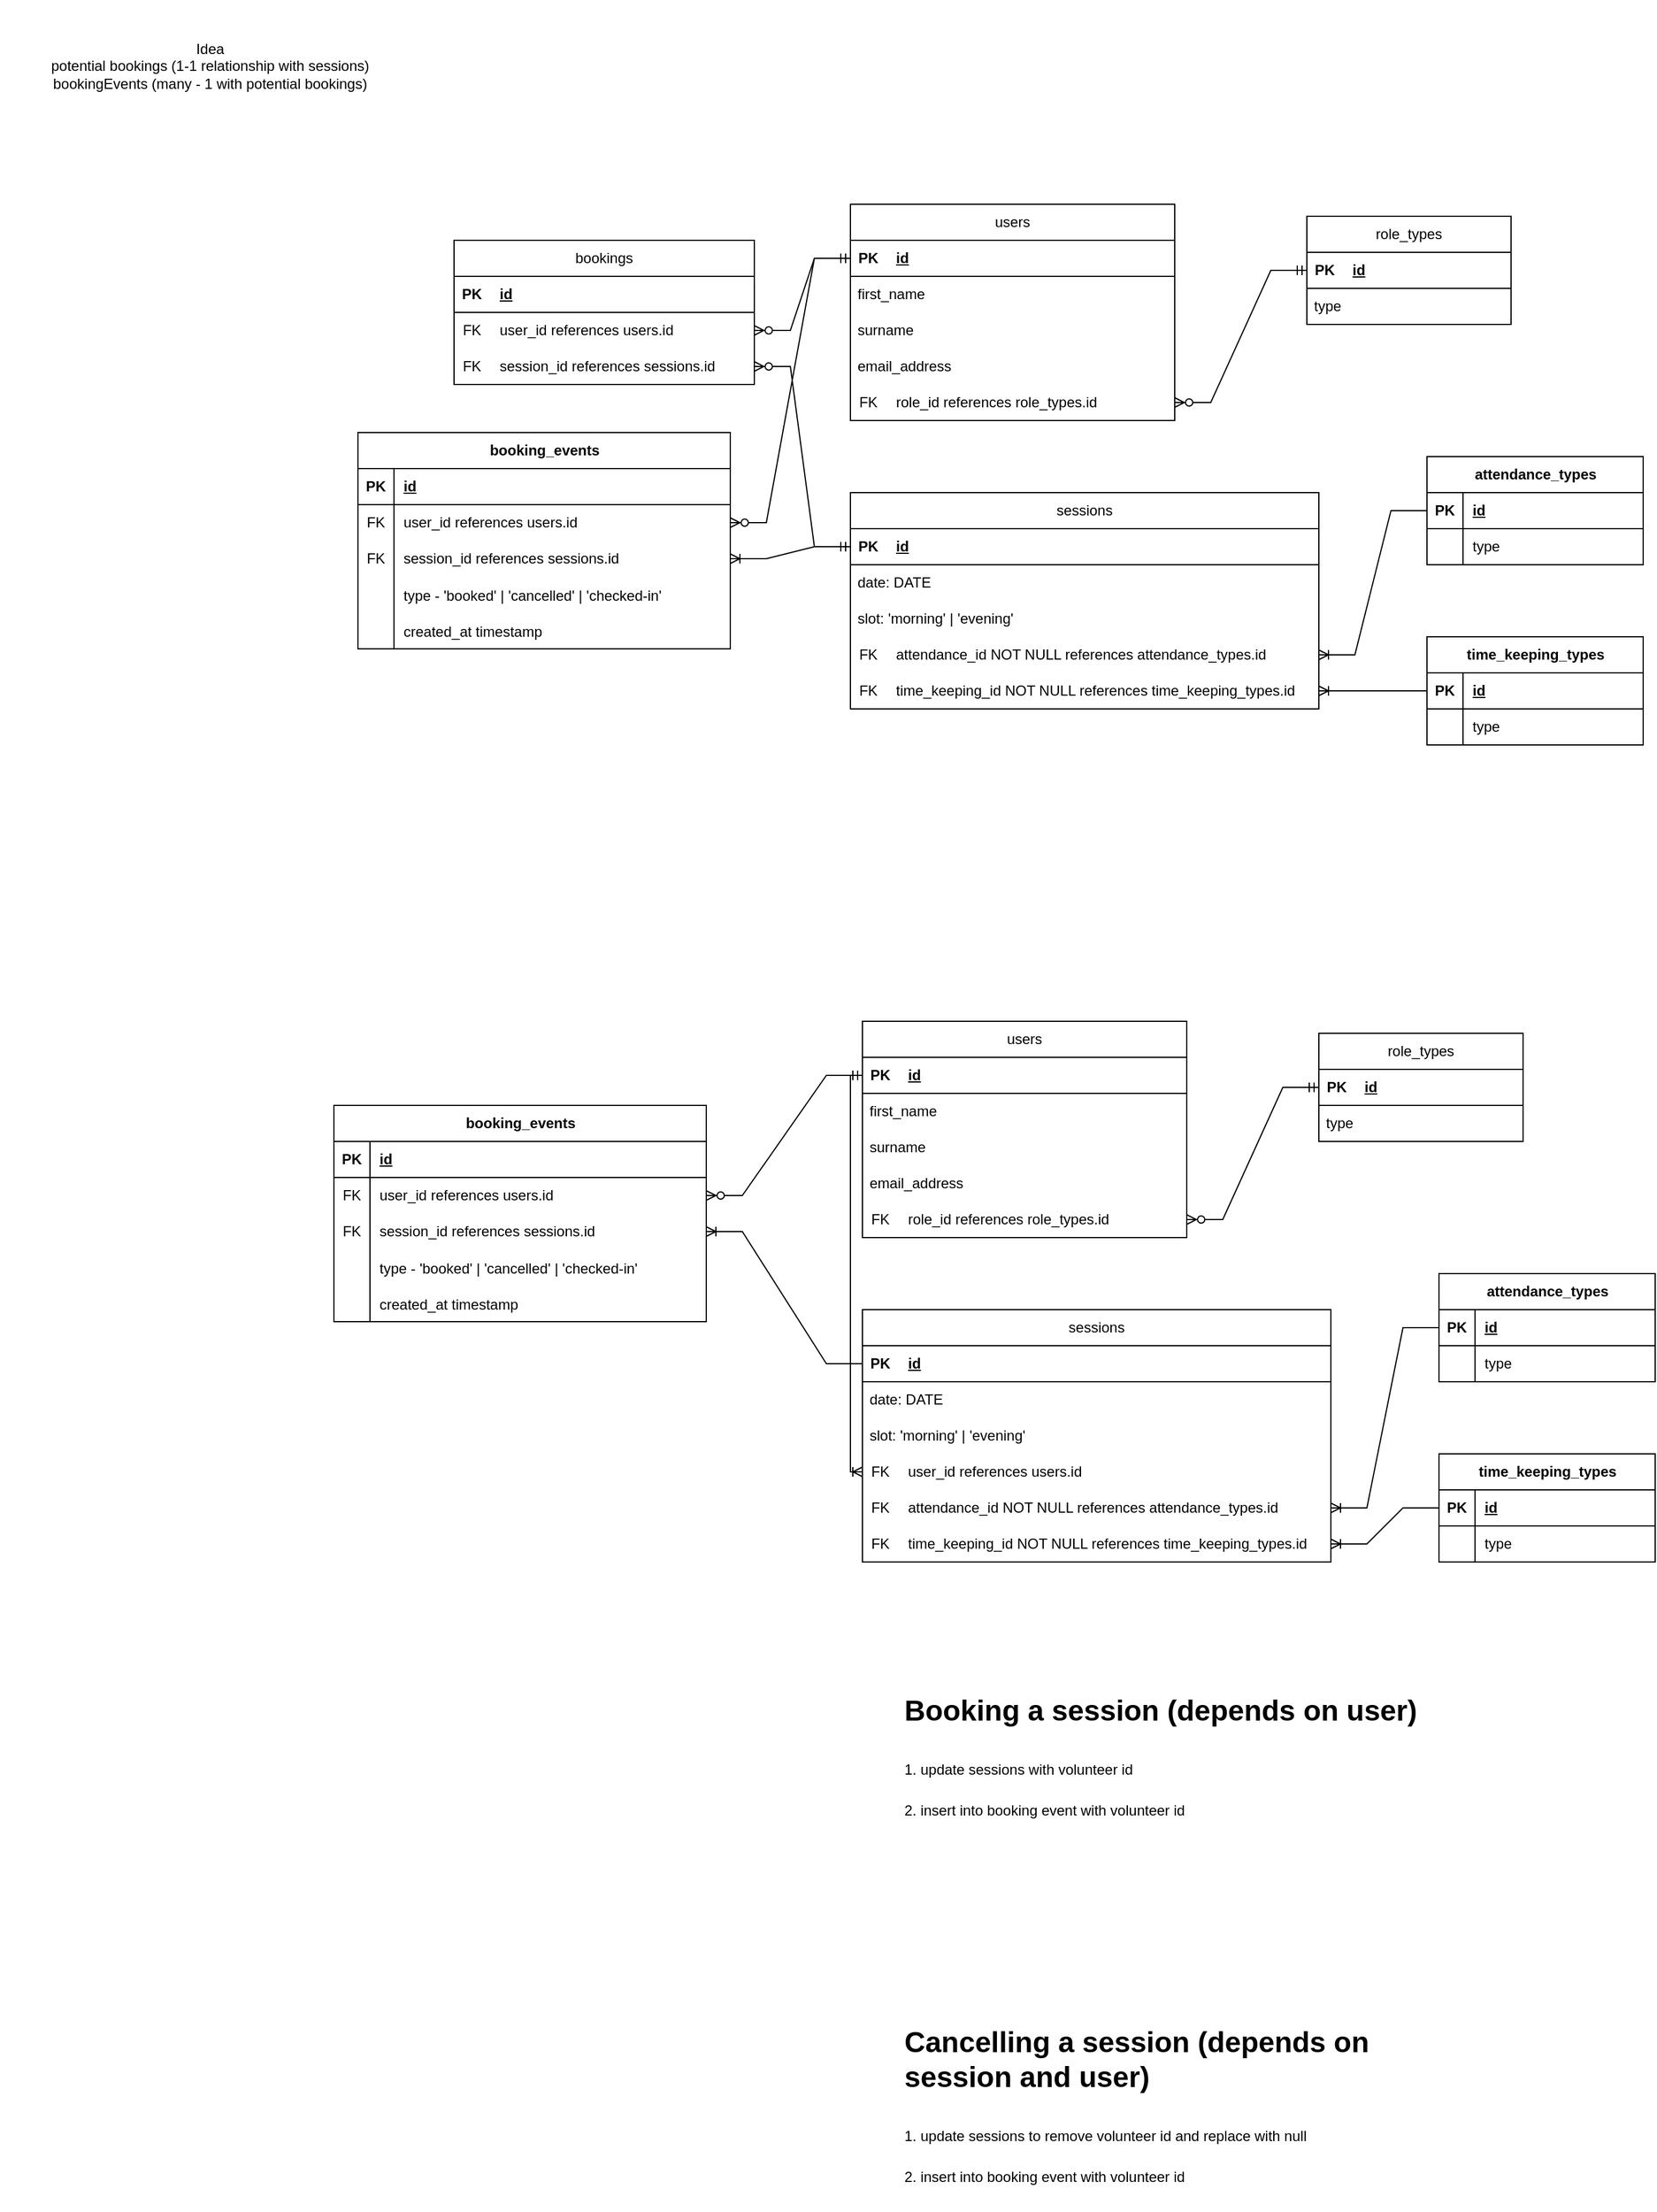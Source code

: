 <mxfile>
    <diagram name="Page-1" id="CHF1tKstNoDbStD2NKaj">
        <mxGraphModel dx="1415" dy="213" grid="1" gridSize="10" guides="1" tooltips="1" connect="1" arrows="1" fold="1" page="1" pageScale="1" pageWidth="827" pageHeight="1169" math="0" shadow="0">
            <root>
                <mxCell id="0"/>
                <mxCell id="1" parent="0"/>
                <mxCell id="4Ot7Ha6UTPOviK996tNb-59" value="users" style="swimlane;fontStyle=0;childLayout=stackLayout;horizontal=1;startSize=30;horizontalStack=0;resizeParent=1;resizeParentMax=0;resizeLast=0;collapsible=1;marginBottom=0;whiteSpace=wrap;html=1;" parent="1" vertex="1">
                    <mxGeometry x="120" y="460" width="270" height="180" as="geometry"/>
                </mxCell>
                <mxCell id="4Ot7Ha6UTPOviK996tNb-60" value="" style="shape=table;startSize=0;container=1;collapsible=1;childLayout=tableLayout;fixedRows=1;rowLines=0;fontStyle=0;align=center;resizeLast=1;strokeColor=none;fillColor=none;collapsible=0;" parent="4Ot7Ha6UTPOviK996tNb-59" vertex="1">
                    <mxGeometry y="30" width="270" height="30" as="geometry"/>
                </mxCell>
                <mxCell id="4Ot7Ha6UTPOviK996tNb-61" value="" style="shape=tableRow;horizontal=0;startSize=0;swimlaneHead=0;swimlaneBody=0;fillColor=none;collapsible=0;dropTarget=0;points=[[0,0.5],[1,0.5]];portConstraint=eastwest;top=0;left=0;right=0;bottom=1;" parent="4Ot7Ha6UTPOviK996tNb-60" vertex="1">
                    <mxGeometry width="270" height="30" as="geometry"/>
                </mxCell>
                <mxCell id="4Ot7Ha6UTPOviK996tNb-62" value="PK" style="shape=partialRectangle;connectable=0;fillColor=none;top=0;left=0;bottom=0;right=0;fontStyle=1;overflow=hidden;whiteSpace=wrap;html=1;" parent="4Ot7Ha6UTPOviK996tNb-61" vertex="1">
                    <mxGeometry width="30" height="30" as="geometry">
                        <mxRectangle width="30" height="30" as="alternateBounds"/>
                    </mxGeometry>
                </mxCell>
                <mxCell id="4Ot7Ha6UTPOviK996tNb-63" value="id" style="shape=partialRectangle;connectable=0;fillColor=none;top=0;left=0;bottom=0;right=0;align=left;spacingLeft=6;fontStyle=5;overflow=hidden;whiteSpace=wrap;html=1;" parent="4Ot7Ha6UTPOviK996tNb-61" vertex="1">
                    <mxGeometry x="30" width="240" height="30" as="geometry">
                        <mxRectangle width="240" height="30" as="alternateBounds"/>
                    </mxGeometry>
                </mxCell>
                <mxCell id="4Ot7Ha6UTPOviK996tNb-64" value="first_name" style="text;strokeColor=none;fillColor=none;align=left;verticalAlign=middle;spacingLeft=4;spacingRight=4;overflow=hidden;points=[[0,0.5],[1,0.5]];portConstraint=eastwest;rotatable=0;whiteSpace=wrap;html=1;" parent="4Ot7Ha6UTPOviK996tNb-59" vertex="1">
                    <mxGeometry y="60" width="270" height="30" as="geometry"/>
                </mxCell>
                <mxCell id="4Ot7Ha6UTPOviK996tNb-65" value="surname" style="text;strokeColor=none;fillColor=none;align=left;verticalAlign=middle;spacingLeft=4;spacingRight=4;overflow=hidden;points=[[0,0.5],[1,0.5]];portConstraint=eastwest;rotatable=0;whiteSpace=wrap;html=1;" parent="4Ot7Ha6UTPOviK996tNb-59" vertex="1">
                    <mxGeometry y="90" width="270" height="30" as="geometry"/>
                </mxCell>
                <mxCell id="4Ot7Ha6UTPOviK996tNb-66" value="email_address" style="text;strokeColor=none;fillColor=none;align=left;verticalAlign=middle;spacingLeft=4;spacingRight=4;overflow=hidden;points=[[0,0.5],[1,0.5]];portConstraint=eastwest;rotatable=0;whiteSpace=wrap;html=1;" parent="4Ot7Ha6UTPOviK996tNb-59" vertex="1">
                    <mxGeometry y="120" width="270" height="30" as="geometry"/>
                </mxCell>
                <mxCell id="4Ot7Ha6UTPOviK996tNb-67" value="" style="shape=table;startSize=0;container=1;collapsible=1;childLayout=tableLayout;fixedRows=1;rowLines=0;fontStyle=0;align=center;resizeLast=1;strokeColor=none;fillColor=none;collapsible=0;" parent="4Ot7Ha6UTPOviK996tNb-59" vertex="1">
                    <mxGeometry y="150" width="270" height="30" as="geometry"/>
                </mxCell>
                <mxCell id="4Ot7Ha6UTPOviK996tNb-68" value="" style="shape=tableRow;horizontal=0;startSize=0;swimlaneHead=0;swimlaneBody=0;fillColor=none;collapsible=0;dropTarget=0;points=[[0,0.5],[1,0.5]];portConstraint=eastwest;top=0;left=0;right=0;bottom=0;" parent="4Ot7Ha6UTPOviK996tNb-67" vertex="1">
                    <mxGeometry width="270" height="30" as="geometry"/>
                </mxCell>
                <mxCell id="4Ot7Ha6UTPOviK996tNb-69" value="FK" style="shape=partialRectangle;connectable=0;fillColor=none;top=0;left=0;bottom=0;right=0;fontStyle=0;overflow=hidden;whiteSpace=wrap;html=1;" parent="4Ot7Ha6UTPOviK996tNb-68" vertex="1">
                    <mxGeometry width="30" height="30" as="geometry">
                        <mxRectangle width="30" height="30" as="alternateBounds"/>
                    </mxGeometry>
                </mxCell>
                <mxCell id="4Ot7Ha6UTPOviK996tNb-70" value="role_id references role_types.id" style="shape=partialRectangle;connectable=0;fillColor=none;top=0;left=0;bottom=0;right=0;align=left;spacingLeft=6;fontStyle=0;overflow=hidden;whiteSpace=wrap;html=1;" parent="4Ot7Ha6UTPOviK996tNb-68" vertex="1">
                    <mxGeometry x="30" width="240" height="30" as="geometry">
                        <mxRectangle width="240" height="30" as="alternateBounds"/>
                    </mxGeometry>
                </mxCell>
                <mxCell id="4Ot7Ha6UTPOviK996tNb-71" value="role_types" style="swimlane;fontStyle=0;childLayout=stackLayout;horizontal=1;startSize=30;horizontalStack=0;resizeParent=1;resizeParentMax=0;resizeLast=0;collapsible=1;marginBottom=0;whiteSpace=wrap;html=1;" parent="1" vertex="1">
                    <mxGeometry x="500" y="470" width="170" height="90" as="geometry"/>
                </mxCell>
                <mxCell id="4Ot7Ha6UTPOviK996tNb-72" value="" style="shape=table;startSize=0;container=1;collapsible=1;childLayout=tableLayout;fixedRows=1;rowLines=0;fontStyle=0;align=center;resizeLast=1;strokeColor=none;fillColor=none;collapsible=0;" parent="4Ot7Ha6UTPOviK996tNb-71" vertex="1">
                    <mxGeometry y="30" width="170" height="30" as="geometry"/>
                </mxCell>
                <mxCell id="4Ot7Ha6UTPOviK996tNb-73" value="" style="shape=tableRow;horizontal=0;startSize=0;swimlaneHead=0;swimlaneBody=0;fillColor=none;collapsible=0;dropTarget=0;points=[[0,0.5],[1,0.5]];portConstraint=eastwest;top=0;left=0;right=0;bottom=1;" parent="4Ot7Ha6UTPOviK996tNb-72" vertex="1">
                    <mxGeometry width="170" height="30" as="geometry"/>
                </mxCell>
                <mxCell id="4Ot7Ha6UTPOviK996tNb-74" value="PK" style="shape=partialRectangle;connectable=0;fillColor=none;top=0;left=0;bottom=0;right=0;fontStyle=1;overflow=hidden;whiteSpace=wrap;html=1;" parent="4Ot7Ha6UTPOviK996tNb-73" vertex="1">
                    <mxGeometry width="30" height="30" as="geometry">
                        <mxRectangle width="30" height="30" as="alternateBounds"/>
                    </mxGeometry>
                </mxCell>
                <mxCell id="4Ot7Ha6UTPOviK996tNb-75" value="id" style="shape=partialRectangle;connectable=0;fillColor=none;top=0;left=0;bottom=0;right=0;align=left;spacingLeft=6;fontStyle=5;overflow=hidden;whiteSpace=wrap;html=1;" parent="4Ot7Ha6UTPOviK996tNb-73" vertex="1">
                    <mxGeometry x="30" width="140" height="30" as="geometry">
                        <mxRectangle width="140" height="30" as="alternateBounds"/>
                    </mxGeometry>
                </mxCell>
                <mxCell id="4Ot7Ha6UTPOviK996tNb-76" value="type" style="text;strokeColor=none;fillColor=none;align=left;verticalAlign=middle;spacingLeft=4;spacingRight=4;overflow=hidden;points=[[0,0.5],[1,0.5]];portConstraint=eastwest;rotatable=0;whiteSpace=wrap;html=1;" parent="4Ot7Ha6UTPOviK996tNb-71" vertex="1">
                    <mxGeometry y="60" width="170" height="30" as="geometry"/>
                </mxCell>
                <mxCell id="4Ot7Ha6UTPOviK996tNb-77" value="sessions" style="swimlane;fontStyle=0;childLayout=stackLayout;horizontal=1;startSize=30;horizontalStack=0;resizeParent=1;resizeParentMax=0;resizeLast=0;collapsible=1;marginBottom=0;whiteSpace=wrap;html=1;" parent="1" vertex="1">
                    <mxGeometry x="120" y="700" width="390" height="180" as="geometry"/>
                </mxCell>
                <mxCell id="4Ot7Ha6UTPOviK996tNb-78" value="" style="shape=table;startSize=0;container=1;collapsible=1;childLayout=tableLayout;fixedRows=1;rowLines=0;fontStyle=0;align=center;resizeLast=1;strokeColor=none;fillColor=none;collapsible=0;" parent="4Ot7Ha6UTPOviK996tNb-77" vertex="1">
                    <mxGeometry y="30" width="390" height="30" as="geometry"/>
                </mxCell>
                <mxCell id="4Ot7Ha6UTPOviK996tNb-79" value="" style="shape=tableRow;horizontal=0;startSize=0;swimlaneHead=0;swimlaneBody=0;fillColor=none;collapsible=0;dropTarget=0;points=[[0,0.5],[1,0.5]];portConstraint=eastwest;top=0;left=0;right=0;bottom=1;" parent="4Ot7Ha6UTPOviK996tNb-78" vertex="1">
                    <mxGeometry width="390" height="30" as="geometry"/>
                </mxCell>
                <mxCell id="4Ot7Ha6UTPOviK996tNb-80" value="PK" style="shape=partialRectangle;connectable=0;fillColor=none;top=0;left=0;bottom=0;right=0;fontStyle=1;overflow=hidden;whiteSpace=wrap;html=1;" parent="4Ot7Ha6UTPOviK996tNb-79" vertex="1">
                    <mxGeometry width="30" height="30" as="geometry">
                        <mxRectangle width="30" height="30" as="alternateBounds"/>
                    </mxGeometry>
                </mxCell>
                <mxCell id="4Ot7Ha6UTPOviK996tNb-81" value="id" style="shape=partialRectangle;connectable=0;fillColor=none;top=0;left=0;bottom=0;right=0;align=left;spacingLeft=6;fontStyle=5;overflow=hidden;whiteSpace=wrap;html=1;" parent="4Ot7Ha6UTPOviK996tNb-79" vertex="1">
                    <mxGeometry x="30" width="360" height="30" as="geometry">
                        <mxRectangle width="360" height="30" as="alternateBounds"/>
                    </mxGeometry>
                </mxCell>
                <mxCell id="4Ot7Ha6UTPOviK996tNb-82" value="date: DATE" style="text;strokeColor=none;fillColor=none;align=left;verticalAlign=middle;spacingLeft=4;spacingRight=4;overflow=hidden;points=[[0,0.5],[1,0.5]];portConstraint=eastwest;rotatable=0;whiteSpace=wrap;html=1;" parent="4Ot7Ha6UTPOviK996tNb-77" vertex="1">
                    <mxGeometry y="60" width="390" height="30" as="geometry"/>
                </mxCell>
                <mxCell id="4Ot7Ha6UTPOviK996tNb-83" value="slot: 'morning' | 'evening'" style="text;strokeColor=none;fillColor=none;align=left;verticalAlign=middle;spacingLeft=4;spacingRight=4;overflow=hidden;points=[[0,0.5],[1,0.5]];portConstraint=eastwest;rotatable=0;whiteSpace=wrap;html=1;" parent="4Ot7Ha6UTPOviK996tNb-77" vertex="1">
                    <mxGeometry y="90" width="390" height="30" as="geometry"/>
                </mxCell>
                <mxCell id="UETHaI2VG2uWTZBdn7Jn-27" value="" style="shape=table;startSize=0;container=1;collapsible=1;childLayout=tableLayout;fixedRows=1;rowLines=0;fontStyle=0;align=center;resizeLast=1;strokeColor=none;fillColor=none;collapsible=0;" parent="4Ot7Ha6UTPOviK996tNb-77" vertex="1">
                    <mxGeometry y="120" width="390" height="30" as="geometry"/>
                </mxCell>
                <mxCell id="UETHaI2VG2uWTZBdn7Jn-28" value="" style="shape=tableRow;horizontal=0;startSize=0;swimlaneHead=0;swimlaneBody=0;fillColor=none;collapsible=0;dropTarget=0;points=[[0,0.5],[1,0.5]];portConstraint=eastwest;top=0;left=0;right=0;bottom=0;" parent="UETHaI2VG2uWTZBdn7Jn-27" vertex="1">
                    <mxGeometry width="390" height="30" as="geometry"/>
                </mxCell>
                <mxCell id="UETHaI2VG2uWTZBdn7Jn-29" value="FK" style="shape=partialRectangle;connectable=0;fillColor=none;top=0;left=0;bottom=0;right=0;fontStyle=0;overflow=hidden;whiteSpace=wrap;html=1;" parent="UETHaI2VG2uWTZBdn7Jn-28" vertex="1">
                    <mxGeometry width="30" height="30" as="geometry">
                        <mxRectangle width="30" height="30" as="alternateBounds"/>
                    </mxGeometry>
                </mxCell>
                <mxCell id="UETHaI2VG2uWTZBdn7Jn-30" value="attendance_id NOT NULL references attendance_types.id" style="shape=partialRectangle;connectable=0;fillColor=none;top=0;left=0;bottom=0;right=0;align=left;spacingLeft=6;fontStyle=0;overflow=hidden;whiteSpace=wrap;html=1;" parent="UETHaI2VG2uWTZBdn7Jn-28" vertex="1">
                    <mxGeometry x="30" width="360" height="30" as="geometry">
                        <mxRectangle width="360" height="30" as="alternateBounds"/>
                    </mxGeometry>
                </mxCell>
                <mxCell id="UETHaI2VG2uWTZBdn7Jn-31" value="" style="shape=table;startSize=0;container=1;collapsible=1;childLayout=tableLayout;fixedRows=1;rowLines=0;fontStyle=0;align=center;resizeLast=1;strokeColor=none;fillColor=none;collapsible=0;" parent="4Ot7Ha6UTPOviK996tNb-77" vertex="1">
                    <mxGeometry y="150" width="390" height="30" as="geometry"/>
                </mxCell>
                <mxCell id="UETHaI2VG2uWTZBdn7Jn-32" value="" style="shape=tableRow;horizontal=0;startSize=0;swimlaneHead=0;swimlaneBody=0;fillColor=none;collapsible=0;dropTarget=0;points=[[0,0.5],[1,0.5]];portConstraint=eastwest;top=0;left=0;right=0;bottom=0;" parent="UETHaI2VG2uWTZBdn7Jn-31" vertex="1">
                    <mxGeometry width="390" height="30" as="geometry"/>
                </mxCell>
                <mxCell id="UETHaI2VG2uWTZBdn7Jn-33" value="FK" style="shape=partialRectangle;connectable=0;fillColor=none;top=0;left=0;bottom=0;right=0;fontStyle=0;overflow=hidden;whiteSpace=wrap;html=1;" parent="UETHaI2VG2uWTZBdn7Jn-32" vertex="1">
                    <mxGeometry width="30" height="30" as="geometry">
                        <mxRectangle width="30" height="30" as="alternateBounds"/>
                    </mxGeometry>
                </mxCell>
                <mxCell id="UETHaI2VG2uWTZBdn7Jn-34" value="time_keeping_id NOT NULL references time_keeping_types.id" style="shape=partialRectangle;connectable=0;fillColor=none;top=0;left=0;bottom=0;right=0;align=left;spacingLeft=6;fontStyle=0;overflow=hidden;whiteSpace=wrap;html=1;" parent="UETHaI2VG2uWTZBdn7Jn-32" vertex="1">
                    <mxGeometry x="30" width="360" height="30" as="geometry">
                        <mxRectangle width="360" height="30" as="alternateBounds"/>
                    </mxGeometry>
                </mxCell>
                <mxCell id="4Ot7Ha6UTPOviK996tNb-88" value="bookings" style="swimlane;fontStyle=0;childLayout=stackLayout;horizontal=1;startSize=30;horizontalStack=0;resizeParent=1;resizeParentMax=0;resizeLast=0;collapsible=1;marginBottom=0;whiteSpace=wrap;html=1;" parent="1" vertex="1">
                    <mxGeometry x="-210" y="490" width="250" height="120" as="geometry"/>
                </mxCell>
                <mxCell id="4Ot7Ha6UTPOviK996tNb-89" value="" style="shape=table;startSize=0;container=1;collapsible=1;childLayout=tableLayout;fixedRows=1;rowLines=0;fontStyle=0;align=center;resizeLast=1;strokeColor=none;fillColor=none;collapsible=0;" parent="4Ot7Ha6UTPOviK996tNb-88" vertex="1">
                    <mxGeometry y="30" width="250" height="30" as="geometry"/>
                </mxCell>
                <mxCell id="4Ot7Ha6UTPOviK996tNb-90" value="" style="shape=tableRow;horizontal=0;startSize=0;swimlaneHead=0;swimlaneBody=0;fillColor=none;collapsible=0;dropTarget=0;points=[[0,0.5],[1,0.5]];portConstraint=eastwest;top=0;left=0;right=0;bottom=1;" parent="4Ot7Ha6UTPOviK996tNb-89" vertex="1">
                    <mxGeometry width="250" height="30" as="geometry"/>
                </mxCell>
                <mxCell id="4Ot7Ha6UTPOviK996tNb-91" value="PK" style="shape=partialRectangle;connectable=0;fillColor=none;top=0;left=0;bottom=0;right=0;fontStyle=1;overflow=hidden;whiteSpace=wrap;html=1;" parent="4Ot7Ha6UTPOviK996tNb-90" vertex="1">
                    <mxGeometry width="30" height="30" as="geometry">
                        <mxRectangle width="30" height="30" as="alternateBounds"/>
                    </mxGeometry>
                </mxCell>
                <mxCell id="4Ot7Ha6UTPOviK996tNb-92" value="id" style="shape=partialRectangle;connectable=0;fillColor=none;top=0;left=0;bottom=0;right=0;align=left;spacingLeft=6;fontStyle=5;overflow=hidden;whiteSpace=wrap;html=1;" parent="4Ot7Ha6UTPOviK996tNb-90" vertex="1">
                    <mxGeometry x="30" width="220" height="30" as="geometry">
                        <mxRectangle width="220" height="30" as="alternateBounds"/>
                    </mxGeometry>
                </mxCell>
                <mxCell id="4Ot7Ha6UTPOviK996tNb-93" value="" style="shape=table;startSize=0;container=1;collapsible=1;childLayout=tableLayout;fixedRows=1;rowLines=0;fontStyle=0;align=center;resizeLast=1;strokeColor=none;fillColor=none;collapsible=0;" parent="4Ot7Ha6UTPOviK996tNb-88" vertex="1">
                    <mxGeometry y="60" width="250" height="30" as="geometry"/>
                </mxCell>
                <mxCell id="4Ot7Ha6UTPOviK996tNb-94" value="" style="shape=tableRow;horizontal=0;startSize=0;swimlaneHead=0;swimlaneBody=0;fillColor=none;collapsible=0;dropTarget=0;points=[[0,0.5],[1,0.5]];portConstraint=eastwest;top=0;left=0;right=0;bottom=0;" parent="4Ot7Ha6UTPOviK996tNb-93" vertex="1">
                    <mxGeometry width="250" height="30" as="geometry"/>
                </mxCell>
                <mxCell id="4Ot7Ha6UTPOviK996tNb-95" value="FK" style="shape=partialRectangle;connectable=0;fillColor=none;top=0;left=0;bottom=0;right=0;fontStyle=0;overflow=hidden;whiteSpace=wrap;html=1;" parent="4Ot7Ha6UTPOviK996tNb-94" vertex="1">
                    <mxGeometry width="30" height="30" as="geometry">
                        <mxRectangle width="30" height="30" as="alternateBounds"/>
                    </mxGeometry>
                </mxCell>
                <mxCell id="4Ot7Ha6UTPOviK996tNb-96" value="user_id references users.id" style="shape=partialRectangle;connectable=0;fillColor=none;top=0;left=0;bottom=0;right=0;align=left;spacingLeft=6;fontStyle=0;overflow=hidden;whiteSpace=wrap;html=1;" parent="4Ot7Ha6UTPOviK996tNb-94" vertex="1">
                    <mxGeometry x="30" width="220" height="30" as="geometry">
                        <mxRectangle width="220" height="30" as="alternateBounds"/>
                    </mxGeometry>
                </mxCell>
                <mxCell id="4Ot7Ha6UTPOviK996tNb-97" value="" style="shape=table;startSize=0;container=1;collapsible=1;childLayout=tableLayout;fixedRows=1;rowLines=0;fontStyle=0;align=center;resizeLast=1;strokeColor=none;fillColor=none;collapsible=0;" parent="4Ot7Ha6UTPOviK996tNb-88" vertex="1">
                    <mxGeometry y="90" width="250" height="30" as="geometry"/>
                </mxCell>
                <mxCell id="4Ot7Ha6UTPOviK996tNb-98" value="" style="shape=tableRow;horizontal=0;startSize=0;swimlaneHead=0;swimlaneBody=0;fillColor=none;collapsible=0;dropTarget=0;points=[[0,0.5],[1,0.5]];portConstraint=eastwest;top=0;left=0;right=0;bottom=0;" parent="4Ot7Ha6UTPOviK996tNb-97" vertex="1">
                    <mxGeometry width="250" height="30" as="geometry"/>
                </mxCell>
                <mxCell id="4Ot7Ha6UTPOviK996tNb-99" value="FK" style="shape=partialRectangle;connectable=0;fillColor=none;top=0;left=0;bottom=0;right=0;fontStyle=0;overflow=hidden;whiteSpace=wrap;html=1;" parent="4Ot7Ha6UTPOviK996tNb-98" vertex="1">
                    <mxGeometry width="30" height="30" as="geometry">
                        <mxRectangle width="30" height="30" as="alternateBounds"/>
                    </mxGeometry>
                </mxCell>
                <mxCell id="4Ot7Ha6UTPOviK996tNb-100" value="session_id references sessions.id" style="shape=partialRectangle;connectable=0;fillColor=none;top=0;left=0;bottom=0;right=0;align=left;spacingLeft=6;fontStyle=0;overflow=hidden;whiteSpace=wrap;html=1;" parent="4Ot7Ha6UTPOviK996tNb-98" vertex="1">
                    <mxGeometry x="30" width="220" height="30" as="geometry">
                        <mxRectangle width="220" height="30" as="alternateBounds"/>
                    </mxGeometry>
                </mxCell>
                <mxCell id="4Ot7Ha6UTPOviK996tNb-102" value="" style="edgeStyle=entityRelationEdgeStyle;fontSize=12;html=1;endArrow=ERzeroToMany;startArrow=ERmandOne;rounded=0;exitX=0;exitY=0.5;exitDx=0;exitDy=0;entryX=1;entryY=0.5;entryDx=0;entryDy=0;" parent="1" source="4Ot7Ha6UTPOviK996tNb-73" target="4Ot7Ha6UTPOviK996tNb-68" edge="1">
                    <mxGeometry width="100" height="100" relative="1" as="geometry">
                        <mxPoint x="350" y="750" as="sourcePoint"/>
                        <mxPoint x="450" y="650" as="targetPoint"/>
                    </mxGeometry>
                </mxCell>
                <mxCell id="4Ot7Ha6UTPOviK996tNb-103" value="" style="edgeStyle=entityRelationEdgeStyle;fontSize=12;html=1;endArrow=ERzeroToMany;startArrow=ERmandOne;rounded=0;exitX=0;exitY=0.5;exitDx=0;exitDy=0;entryX=1;entryY=0.5;entryDx=0;entryDy=0;" parent="1" source="4Ot7Ha6UTPOviK996tNb-79" target="4Ot7Ha6UTPOviK996tNb-98" edge="1">
                    <mxGeometry width="100" height="100" relative="1" as="geometry">
                        <mxPoint x="-100" y="880" as="sourcePoint"/>
                        <mxPoint x="40.0" y="565" as="targetPoint"/>
                    </mxGeometry>
                </mxCell>
                <mxCell id="4Ot7Ha6UTPOviK996tNb-104" value="" style="edgeStyle=entityRelationEdgeStyle;fontSize=12;html=1;endArrow=ERzeroToMany;startArrow=ERmandOne;rounded=0;entryX=1;entryY=0.5;entryDx=0;entryDy=0;exitX=0;exitY=0.5;exitDx=0;exitDy=0;" parent="1" source="4Ot7Ha6UTPOviK996tNb-61" target="4Ot7Ha6UTPOviK996tNb-94" edge="1">
                    <mxGeometry width="100" height="100" relative="1" as="geometry">
                        <mxPoint x="100.0" y="565" as="sourcePoint"/>
                        <mxPoint x="40.0" y="565" as="targetPoint"/>
                    </mxGeometry>
                </mxCell>
                <mxCell id="4Ot7Ha6UTPOviK996tNb-114" value="Idea&lt;br&gt;potential bookings (1-1 relationship with sessions)&lt;br&gt;bookingEvents (many - 1 with potential bookings)" style="text;html=1;strokeColor=none;fillColor=none;align=center;verticalAlign=middle;whiteSpace=wrap;rounded=0;" parent="1" vertex="1">
                    <mxGeometry x="-588" y="290" width="350" height="110" as="geometry"/>
                </mxCell>
                <mxCell id="4Ot7Ha6UTPOviK996tNb-138" value="" style="edgeStyle=entityRelationEdgeStyle;fontSize=12;html=1;endArrow=ERzeroToMany;startArrow=ERmandOne;rounded=0;entryX=1;entryY=0.5;entryDx=0;entryDy=0;exitX=0;exitY=0.5;exitDx=0;exitDy=0;" parent="1" source="4Ot7Ha6UTPOviK996tNb-61" target="nSc65XQk9A7e56OfpjEf-8" edge="1">
                    <mxGeometry width="100" height="100" relative="1" as="geometry">
                        <mxPoint x="-360" y="940" as="sourcePoint"/>
                        <mxPoint x="-270" y="565" as="targetPoint"/>
                    </mxGeometry>
                </mxCell>
                <mxCell id="nSc65XQk9A7e56OfpjEf-4" value="booking_events" style="shape=table;startSize=30;container=1;collapsible=1;childLayout=tableLayout;fixedRows=1;rowLines=0;fontStyle=1;align=center;resizeLast=1;html=1;" parent="1" vertex="1">
                    <mxGeometry x="-290" y="650" width="310" height="180" as="geometry"/>
                </mxCell>
                <mxCell id="nSc65XQk9A7e56OfpjEf-5" value="" style="shape=tableRow;horizontal=0;startSize=0;swimlaneHead=0;swimlaneBody=0;fillColor=none;collapsible=0;dropTarget=0;points=[[0,0.5],[1,0.5]];portConstraint=eastwest;top=0;left=0;right=0;bottom=1;" parent="nSc65XQk9A7e56OfpjEf-4" vertex="1">
                    <mxGeometry y="30" width="310" height="30" as="geometry"/>
                </mxCell>
                <mxCell id="nSc65XQk9A7e56OfpjEf-6" value="PK" style="shape=partialRectangle;connectable=0;fillColor=none;top=0;left=0;bottom=0;right=0;fontStyle=1;overflow=hidden;whiteSpace=wrap;html=1;" parent="nSc65XQk9A7e56OfpjEf-5" vertex="1">
                    <mxGeometry width="30" height="30" as="geometry">
                        <mxRectangle width="30" height="30" as="alternateBounds"/>
                    </mxGeometry>
                </mxCell>
                <mxCell id="nSc65XQk9A7e56OfpjEf-7" value="id" style="shape=partialRectangle;connectable=0;fillColor=none;top=0;left=0;bottom=0;right=0;align=left;spacingLeft=6;fontStyle=5;overflow=hidden;whiteSpace=wrap;html=1;" parent="nSc65XQk9A7e56OfpjEf-5" vertex="1">
                    <mxGeometry x="30" width="280" height="30" as="geometry">
                        <mxRectangle width="280" height="30" as="alternateBounds"/>
                    </mxGeometry>
                </mxCell>
                <mxCell id="nSc65XQk9A7e56OfpjEf-8" value="" style="shape=tableRow;horizontal=0;startSize=0;swimlaneHead=0;swimlaneBody=0;fillColor=none;collapsible=0;dropTarget=0;points=[[0,0.5],[1,0.5]];portConstraint=eastwest;top=0;left=0;right=0;bottom=0;" parent="nSc65XQk9A7e56OfpjEf-4" vertex="1">
                    <mxGeometry y="60" width="310" height="30" as="geometry"/>
                </mxCell>
                <mxCell id="nSc65XQk9A7e56OfpjEf-9" value="FK" style="shape=partialRectangle;connectable=0;fillColor=none;top=0;left=0;bottom=0;right=0;fontStyle=0;overflow=hidden;whiteSpace=wrap;html=1;" parent="nSc65XQk9A7e56OfpjEf-8" vertex="1">
                    <mxGeometry width="30" height="30" as="geometry">
                        <mxRectangle width="30" height="30" as="alternateBounds"/>
                    </mxGeometry>
                </mxCell>
                <mxCell id="nSc65XQk9A7e56OfpjEf-10" value="user_id references users.id" style="shape=partialRectangle;connectable=0;fillColor=none;top=0;left=0;bottom=0;right=0;align=left;spacingLeft=6;fontStyle=0;overflow=hidden;whiteSpace=wrap;html=1;" parent="nSc65XQk9A7e56OfpjEf-8" vertex="1">
                    <mxGeometry x="30" width="280" height="30" as="geometry">
                        <mxRectangle width="280" height="30" as="alternateBounds"/>
                    </mxGeometry>
                </mxCell>
                <mxCell id="UETHaI2VG2uWTZBdn7Jn-38" value="" style="shape=tableRow;horizontal=0;startSize=0;swimlaneHead=0;swimlaneBody=0;fillColor=none;collapsible=0;dropTarget=0;points=[[0,0.5],[1,0.5]];portConstraint=eastwest;top=0;left=0;right=0;bottom=0;" parent="nSc65XQk9A7e56OfpjEf-4" vertex="1">
                    <mxGeometry y="90" width="310" height="30" as="geometry"/>
                </mxCell>
                <mxCell id="UETHaI2VG2uWTZBdn7Jn-39" value="FK" style="shape=partialRectangle;connectable=0;fillColor=none;top=0;left=0;bottom=0;right=0;fontStyle=0;overflow=hidden;whiteSpace=wrap;html=1;" parent="UETHaI2VG2uWTZBdn7Jn-38" vertex="1">
                    <mxGeometry width="30" height="30" as="geometry">
                        <mxRectangle width="30" height="30" as="alternateBounds"/>
                    </mxGeometry>
                </mxCell>
                <mxCell id="UETHaI2VG2uWTZBdn7Jn-40" value="session_id references sessions.id" style="shape=partialRectangle;connectable=0;fillColor=none;top=0;left=0;bottom=0;right=0;align=left;spacingLeft=6;fontStyle=0;overflow=hidden;whiteSpace=wrap;html=1;" parent="UETHaI2VG2uWTZBdn7Jn-38" vertex="1">
                    <mxGeometry x="30" width="280" height="30" as="geometry">
                        <mxRectangle width="280" height="30" as="alternateBounds"/>
                    </mxGeometry>
                </mxCell>
                <mxCell id="nSc65XQk9A7e56OfpjEf-11" value="" style="shape=tableRow;horizontal=0;startSize=0;swimlaneHead=0;swimlaneBody=0;fillColor=none;collapsible=0;dropTarget=0;points=[[0,0.5],[1,0.5]];portConstraint=eastwest;top=0;left=0;right=0;bottom=0;" parent="nSc65XQk9A7e56OfpjEf-4" vertex="1">
                    <mxGeometry y="120" width="310" height="30" as="geometry"/>
                </mxCell>
                <mxCell id="nSc65XQk9A7e56OfpjEf-12" value="" style="shape=partialRectangle;connectable=0;fillColor=none;top=0;left=0;bottom=0;right=0;editable=1;overflow=hidden;" parent="nSc65XQk9A7e56OfpjEf-11" vertex="1">
                    <mxGeometry width="30" height="30" as="geometry">
                        <mxRectangle width="30" height="30" as="alternateBounds"/>
                    </mxGeometry>
                </mxCell>
                <mxCell id="nSc65XQk9A7e56OfpjEf-13" value="type - 'booked' | 'cancelled' | 'checked-in'" style="shape=partialRectangle;connectable=0;fillColor=none;top=0;left=0;bottom=0;right=0;align=left;spacingLeft=6;overflow=hidden;" parent="nSc65XQk9A7e56OfpjEf-11" vertex="1">
                    <mxGeometry x="30" width="280" height="30" as="geometry">
                        <mxRectangle width="280" height="30" as="alternateBounds"/>
                    </mxGeometry>
                </mxCell>
                <mxCell id="nSc65XQk9A7e56OfpjEf-14" value="" style="shape=tableRow;horizontal=0;startSize=0;swimlaneHead=0;swimlaneBody=0;fillColor=none;collapsible=0;dropTarget=0;points=[[0,0.5],[1,0.5]];portConstraint=eastwest;top=0;left=0;right=0;bottom=0;" parent="nSc65XQk9A7e56OfpjEf-4" vertex="1">
                    <mxGeometry y="150" width="310" height="30" as="geometry"/>
                </mxCell>
                <mxCell id="nSc65XQk9A7e56OfpjEf-15" value="" style="shape=partialRectangle;connectable=0;fillColor=none;top=0;left=0;bottom=0;right=0;editable=1;overflow=hidden;" parent="nSc65XQk9A7e56OfpjEf-14" vertex="1">
                    <mxGeometry width="30" height="30" as="geometry">
                        <mxRectangle width="30" height="30" as="alternateBounds"/>
                    </mxGeometry>
                </mxCell>
                <mxCell id="nSc65XQk9A7e56OfpjEf-16" value="created_at timestamp" style="shape=partialRectangle;connectable=0;fillColor=none;top=0;left=0;bottom=0;right=0;align=left;spacingLeft=6;overflow=hidden;" parent="nSc65XQk9A7e56OfpjEf-14" vertex="1">
                    <mxGeometry x="30" width="280" height="30" as="geometry">
                        <mxRectangle width="280" height="30" as="alternateBounds"/>
                    </mxGeometry>
                </mxCell>
                <mxCell id="UETHaI2VG2uWTZBdn7Jn-1" value="attendance_types" style="shape=table;startSize=30;container=1;collapsible=1;childLayout=tableLayout;fixedRows=1;rowLines=0;fontStyle=1;align=center;resizeLast=1;html=1;" parent="1" vertex="1">
                    <mxGeometry x="600" y="670" width="180" height="90" as="geometry"/>
                </mxCell>
                <mxCell id="UETHaI2VG2uWTZBdn7Jn-2" value="" style="shape=tableRow;horizontal=0;startSize=0;swimlaneHead=0;swimlaneBody=0;fillColor=none;collapsible=0;dropTarget=0;points=[[0,0.5],[1,0.5]];portConstraint=eastwest;top=0;left=0;right=0;bottom=1;" parent="UETHaI2VG2uWTZBdn7Jn-1" vertex="1">
                    <mxGeometry y="30" width="180" height="30" as="geometry"/>
                </mxCell>
                <mxCell id="UETHaI2VG2uWTZBdn7Jn-3" value="PK" style="shape=partialRectangle;connectable=0;fillColor=none;top=0;left=0;bottom=0;right=0;fontStyle=1;overflow=hidden;whiteSpace=wrap;html=1;" parent="UETHaI2VG2uWTZBdn7Jn-2" vertex="1">
                    <mxGeometry width="30" height="30" as="geometry">
                        <mxRectangle width="30" height="30" as="alternateBounds"/>
                    </mxGeometry>
                </mxCell>
                <mxCell id="UETHaI2VG2uWTZBdn7Jn-4" value="id" style="shape=partialRectangle;connectable=0;fillColor=none;top=0;left=0;bottom=0;right=0;align=left;spacingLeft=6;fontStyle=5;overflow=hidden;whiteSpace=wrap;html=1;" parent="UETHaI2VG2uWTZBdn7Jn-2" vertex="1">
                    <mxGeometry x="30" width="150" height="30" as="geometry">
                        <mxRectangle width="150" height="30" as="alternateBounds"/>
                    </mxGeometry>
                </mxCell>
                <mxCell id="UETHaI2VG2uWTZBdn7Jn-5" value="" style="shape=tableRow;horizontal=0;startSize=0;swimlaneHead=0;swimlaneBody=0;fillColor=none;collapsible=0;dropTarget=0;points=[[0,0.5],[1,0.5]];portConstraint=eastwest;top=0;left=0;right=0;bottom=0;" parent="UETHaI2VG2uWTZBdn7Jn-1" vertex="1">
                    <mxGeometry y="60" width="180" height="30" as="geometry"/>
                </mxCell>
                <mxCell id="UETHaI2VG2uWTZBdn7Jn-6" value="" style="shape=partialRectangle;connectable=0;fillColor=none;top=0;left=0;bottom=0;right=0;editable=1;overflow=hidden;whiteSpace=wrap;html=1;" parent="UETHaI2VG2uWTZBdn7Jn-5" vertex="1">
                    <mxGeometry width="30" height="30" as="geometry">
                        <mxRectangle width="30" height="30" as="alternateBounds"/>
                    </mxGeometry>
                </mxCell>
                <mxCell id="UETHaI2VG2uWTZBdn7Jn-7" value="type" style="shape=partialRectangle;connectable=0;fillColor=none;top=0;left=0;bottom=0;right=0;align=left;spacingLeft=6;overflow=hidden;whiteSpace=wrap;html=1;" parent="UETHaI2VG2uWTZBdn7Jn-5" vertex="1">
                    <mxGeometry x="30" width="150" height="30" as="geometry">
                        <mxRectangle width="150" height="30" as="alternateBounds"/>
                    </mxGeometry>
                </mxCell>
                <mxCell id="UETHaI2VG2uWTZBdn7Jn-14" value="time_keeping_types" style="shape=table;startSize=30;container=1;collapsible=1;childLayout=tableLayout;fixedRows=1;rowLines=0;fontStyle=1;align=center;resizeLast=1;html=1;" parent="1" vertex="1">
                    <mxGeometry x="600" y="820" width="180" height="90" as="geometry"/>
                </mxCell>
                <mxCell id="UETHaI2VG2uWTZBdn7Jn-15" value="" style="shape=tableRow;horizontal=0;startSize=0;swimlaneHead=0;swimlaneBody=0;fillColor=none;collapsible=0;dropTarget=0;points=[[0,0.5],[1,0.5]];portConstraint=eastwest;top=0;left=0;right=0;bottom=1;" parent="UETHaI2VG2uWTZBdn7Jn-14" vertex="1">
                    <mxGeometry y="30" width="180" height="30" as="geometry"/>
                </mxCell>
                <mxCell id="UETHaI2VG2uWTZBdn7Jn-16" value="PK" style="shape=partialRectangle;connectable=0;fillColor=none;top=0;left=0;bottom=0;right=0;fontStyle=1;overflow=hidden;whiteSpace=wrap;html=1;" parent="UETHaI2VG2uWTZBdn7Jn-15" vertex="1">
                    <mxGeometry width="30" height="30" as="geometry">
                        <mxRectangle width="30" height="30" as="alternateBounds"/>
                    </mxGeometry>
                </mxCell>
                <mxCell id="UETHaI2VG2uWTZBdn7Jn-17" value="id" style="shape=partialRectangle;connectable=0;fillColor=none;top=0;left=0;bottom=0;right=0;align=left;spacingLeft=6;fontStyle=5;overflow=hidden;whiteSpace=wrap;html=1;" parent="UETHaI2VG2uWTZBdn7Jn-15" vertex="1">
                    <mxGeometry x="30" width="150" height="30" as="geometry">
                        <mxRectangle width="150" height="30" as="alternateBounds"/>
                    </mxGeometry>
                </mxCell>
                <mxCell id="UETHaI2VG2uWTZBdn7Jn-18" value="" style="shape=tableRow;horizontal=0;startSize=0;swimlaneHead=0;swimlaneBody=0;fillColor=none;collapsible=0;dropTarget=0;points=[[0,0.5],[1,0.5]];portConstraint=eastwest;top=0;left=0;right=0;bottom=0;" parent="UETHaI2VG2uWTZBdn7Jn-14" vertex="1">
                    <mxGeometry y="60" width="180" height="30" as="geometry"/>
                </mxCell>
                <mxCell id="UETHaI2VG2uWTZBdn7Jn-19" value="" style="shape=partialRectangle;connectable=0;fillColor=none;top=0;left=0;bottom=0;right=0;editable=1;overflow=hidden;whiteSpace=wrap;html=1;" parent="UETHaI2VG2uWTZBdn7Jn-18" vertex="1">
                    <mxGeometry width="30" height="30" as="geometry">
                        <mxRectangle width="30" height="30" as="alternateBounds"/>
                    </mxGeometry>
                </mxCell>
                <mxCell id="UETHaI2VG2uWTZBdn7Jn-20" value="type" style="shape=partialRectangle;connectable=0;fillColor=none;top=0;left=0;bottom=0;right=0;align=left;spacingLeft=6;overflow=hidden;whiteSpace=wrap;html=1;" parent="UETHaI2VG2uWTZBdn7Jn-18" vertex="1">
                    <mxGeometry x="30" width="150" height="30" as="geometry">
                        <mxRectangle width="150" height="30" as="alternateBounds"/>
                    </mxGeometry>
                </mxCell>
                <mxCell id="UETHaI2VG2uWTZBdn7Jn-36" value="" style="edgeStyle=entityRelationEdgeStyle;fontSize=12;html=1;endArrow=ERoneToMany;rounded=0;entryX=1;entryY=0.5;entryDx=0;entryDy=0;exitX=0;exitY=0.5;exitDx=0;exitDy=0;" parent="1" source="UETHaI2VG2uWTZBdn7Jn-2" target="UETHaI2VG2uWTZBdn7Jn-28" edge="1">
                    <mxGeometry width="100" height="100" relative="1" as="geometry">
                        <mxPoint x="490" y="1060" as="sourcePoint"/>
                        <mxPoint x="590" y="960" as="targetPoint"/>
                    </mxGeometry>
                </mxCell>
                <mxCell id="UETHaI2VG2uWTZBdn7Jn-37" value="" style="edgeStyle=entityRelationEdgeStyle;fontSize=12;html=1;endArrow=ERoneToMany;rounded=0;exitX=0;exitY=0.5;exitDx=0;exitDy=0;entryX=1;entryY=0.5;entryDx=0;entryDy=0;" parent="1" source="UETHaI2VG2uWTZBdn7Jn-15" target="UETHaI2VG2uWTZBdn7Jn-32" edge="1">
                    <mxGeometry width="100" height="100" relative="1" as="geometry">
                        <mxPoint x="420" y="1070" as="sourcePoint"/>
                        <mxPoint x="520" y="970" as="targetPoint"/>
                    </mxGeometry>
                </mxCell>
                <mxCell id="UETHaI2VG2uWTZBdn7Jn-41" value="" style="edgeStyle=entityRelationEdgeStyle;fontSize=12;html=1;endArrow=ERoneToMany;rounded=0;entryX=1;entryY=0.5;entryDx=0;entryDy=0;exitX=0;exitY=0.5;exitDx=0;exitDy=0;" parent="1" source="4Ot7Ha6UTPOviK996tNb-79" target="UETHaI2VG2uWTZBdn7Jn-38" edge="1">
                    <mxGeometry width="100" height="100" relative="1" as="geometry">
                        <mxPoint x="-20" y="960" as="sourcePoint"/>
                        <mxPoint x="80" y="860" as="targetPoint"/>
                    </mxGeometry>
                </mxCell>
                <mxCell id="UETHaI2VG2uWTZBdn7Jn-42" value="users" style="swimlane;fontStyle=0;childLayout=stackLayout;horizontal=1;startSize=30;horizontalStack=0;resizeParent=1;resizeParentMax=0;resizeLast=0;collapsible=1;marginBottom=0;whiteSpace=wrap;html=1;" parent="1" vertex="1">
                    <mxGeometry x="130" y="1140" width="270" height="180" as="geometry"/>
                </mxCell>
                <mxCell id="UETHaI2VG2uWTZBdn7Jn-43" value="" style="shape=table;startSize=0;container=1;collapsible=1;childLayout=tableLayout;fixedRows=1;rowLines=0;fontStyle=0;align=center;resizeLast=1;strokeColor=none;fillColor=none;collapsible=0;" parent="UETHaI2VG2uWTZBdn7Jn-42" vertex="1">
                    <mxGeometry y="30" width="270" height="30" as="geometry"/>
                </mxCell>
                <mxCell id="UETHaI2VG2uWTZBdn7Jn-44" value="" style="shape=tableRow;horizontal=0;startSize=0;swimlaneHead=0;swimlaneBody=0;fillColor=none;collapsible=0;dropTarget=0;points=[[0,0.5],[1,0.5]];portConstraint=eastwest;top=0;left=0;right=0;bottom=1;" parent="UETHaI2VG2uWTZBdn7Jn-43" vertex="1">
                    <mxGeometry width="270" height="30" as="geometry"/>
                </mxCell>
                <mxCell id="UETHaI2VG2uWTZBdn7Jn-45" value="PK" style="shape=partialRectangle;connectable=0;fillColor=none;top=0;left=0;bottom=0;right=0;fontStyle=1;overflow=hidden;whiteSpace=wrap;html=1;" parent="UETHaI2VG2uWTZBdn7Jn-44" vertex="1">
                    <mxGeometry width="30" height="30" as="geometry">
                        <mxRectangle width="30" height="30" as="alternateBounds"/>
                    </mxGeometry>
                </mxCell>
                <mxCell id="UETHaI2VG2uWTZBdn7Jn-46" value="id" style="shape=partialRectangle;connectable=0;fillColor=none;top=0;left=0;bottom=0;right=0;align=left;spacingLeft=6;fontStyle=5;overflow=hidden;whiteSpace=wrap;html=1;" parent="UETHaI2VG2uWTZBdn7Jn-44" vertex="1">
                    <mxGeometry x="30" width="240" height="30" as="geometry">
                        <mxRectangle width="240" height="30" as="alternateBounds"/>
                    </mxGeometry>
                </mxCell>
                <mxCell id="UETHaI2VG2uWTZBdn7Jn-47" value="first_name" style="text;strokeColor=none;fillColor=none;align=left;verticalAlign=middle;spacingLeft=4;spacingRight=4;overflow=hidden;points=[[0,0.5],[1,0.5]];portConstraint=eastwest;rotatable=0;whiteSpace=wrap;html=1;" parent="UETHaI2VG2uWTZBdn7Jn-42" vertex="1">
                    <mxGeometry y="60" width="270" height="30" as="geometry"/>
                </mxCell>
                <mxCell id="UETHaI2VG2uWTZBdn7Jn-48" value="surname" style="text;strokeColor=none;fillColor=none;align=left;verticalAlign=middle;spacingLeft=4;spacingRight=4;overflow=hidden;points=[[0,0.5],[1,0.5]];portConstraint=eastwest;rotatable=0;whiteSpace=wrap;html=1;" parent="UETHaI2VG2uWTZBdn7Jn-42" vertex="1">
                    <mxGeometry y="90" width="270" height="30" as="geometry"/>
                </mxCell>
                <mxCell id="UETHaI2VG2uWTZBdn7Jn-49" value="email_address" style="text;strokeColor=none;fillColor=none;align=left;verticalAlign=middle;spacingLeft=4;spacingRight=4;overflow=hidden;points=[[0,0.5],[1,0.5]];portConstraint=eastwest;rotatable=0;whiteSpace=wrap;html=1;" parent="UETHaI2VG2uWTZBdn7Jn-42" vertex="1">
                    <mxGeometry y="120" width="270" height="30" as="geometry"/>
                </mxCell>
                <mxCell id="UETHaI2VG2uWTZBdn7Jn-50" value="" style="shape=table;startSize=0;container=1;collapsible=1;childLayout=tableLayout;fixedRows=1;rowLines=0;fontStyle=0;align=center;resizeLast=1;strokeColor=none;fillColor=none;collapsible=0;" parent="UETHaI2VG2uWTZBdn7Jn-42" vertex="1">
                    <mxGeometry y="150" width="270" height="30" as="geometry"/>
                </mxCell>
                <mxCell id="UETHaI2VG2uWTZBdn7Jn-51" value="" style="shape=tableRow;horizontal=0;startSize=0;swimlaneHead=0;swimlaneBody=0;fillColor=none;collapsible=0;dropTarget=0;points=[[0,0.5],[1,0.5]];portConstraint=eastwest;top=0;left=0;right=0;bottom=0;" parent="UETHaI2VG2uWTZBdn7Jn-50" vertex="1">
                    <mxGeometry width="270" height="30" as="geometry"/>
                </mxCell>
                <mxCell id="UETHaI2VG2uWTZBdn7Jn-52" value="FK" style="shape=partialRectangle;connectable=0;fillColor=none;top=0;left=0;bottom=0;right=0;fontStyle=0;overflow=hidden;whiteSpace=wrap;html=1;" parent="UETHaI2VG2uWTZBdn7Jn-51" vertex="1">
                    <mxGeometry width="30" height="30" as="geometry">
                        <mxRectangle width="30" height="30" as="alternateBounds"/>
                    </mxGeometry>
                </mxCell>
                <mxCell id="UETHaI2VG2uWTZBdn7Jn-53" value="role_id references role_types.id" style="shape=partialRectangle;connectable=0;fillColor=none;top=0;left=0;bottom=0;right=0;align=left;spacingLeft=6;fontStyle=0;overflow=hidden;whiteSpace=wrap;html=1;" parent="UETHaI2VG2uWTZBdn7Jn-51" vertex="1">
                    <mxGeometry x="30" width="240" height="30" as="geometry">
                        <mxRectangle width="240" height="30" as="alternateBounds"/>
                    </mxGeometry>
                </mxCell>
                <mxCell id="UETHaI2VG2uWTZBdn7Jn-54" value="role_types" style="swimlane;fontStyle=0;childLayout=stackLayout;horizontal=1;startSize=30;horizontalStack=0;resizeParent=1;resizeParentMax=0;resizeLast=0;collapsible=1;marginBottom=0;whiteSpace=wrap;html=1;" parent="1" vertex="1">
                    <mxGeometry x="510" y="1150" width="170" height="90" as="geometry"/>
                </mxCell>
                <mxCell id="UETHaI2VG2uWTZBdn7Jn-55" value="" style="shape=table;startSize=0;container=1;collapsible=1;childLayout=tableLayout;fixedRows=1;rowLines=0;fontStyle=0;align=center;resizeLast=1;strokeColor=none;fillColor=none;collapsible=0;" parent="UETHaI2VG2uWTZBdn7Jn-54" vertex="1">
                    <mxGeometry y="30" width="170" height="30" as="geometry"/>
                </mxCell>
                <mxCell id="UETHaI2VG2uWTZBdn7Jn-56" value="" style="shape=tableRow;horizontal=0;startSize=0;swimlaneHead=0;swimlaneBody=0;fillColor=none;collapsible=0;dropTarget=0;points=[[0,0.5],[1,0.5]];portConstraint=eastwest;top=0;left=0;right=0;bottom=1;" parent="UETHaI2VG2uWTZBdn7Jn-55" vertex="1">
                    <mxGeometry width="170" height="30" as="geometry"/>
                </mxCell>
                <mxCell id="UETHaI2VG2uWTZBdn7Jn-57" value="PK" style="shape=partialRectangle;connectable=0;fillColor=none;top=0;left=0;bottom=0;right=0;fontStyle=1;overflow=hidden;whiteSpace=wrap;html=1;" parent="UETHaI2VG2uWTZBdn7Jn-56" vertex="1">
                    <mxGeometry width="30" height="30" as="geometry">
                        <mxRectangle width="30" height="30" as="alternateBounds"/>
                    </mxGeometry>
                </mxCell>
                <mxCell id="UETHaI2VG2uWTZBdn7Jn-58" value="id" style="shape=partialRectangle;connectable=0;fillColor=none;top=0;left=0;bottom=0;right=0;align=left;spacingLeft=6;fontStyle=5;overflow=hidden;whiteSpace=wrap;html=1;" parent="UETHaI2VG2uWTZBdn7Jn-56" vertex="1">
                    <mxGeometry x="30" width="140" height="30" as="geometry">
                        <mxRectangle width="140" height="30" as="alternateBounds"/>
                    </mxGeometry>
                </mxCell>
                <mxCell id="UETHaI2VG2uWTZBdn7Jn-59" value="type" style="text;strokeColor=none;fillColor=none;align=left;verticalAlign=middle;spacingLeft=4;spacingRight=4;overflow=hidden;points=[[0,0.5],[1,0.5]];portConstraint=eastwest;rotatable=0;whiteSpace=wrap;html=1;" parent="UETHaI2VG2uWTZBdn7Jn-54" vertex="1">
                    <mxGeometry y="60" width="170" height="30" as="geometry"/>
                </mxCell>
                <mxCell id="UETHaI2VG2uWTZBdn7Jn-60" value="sessions" style="swimlane;fontStyle=0;childLayout=stackLayout;horizontal=1;startSize=30;horizontalStack=0;resizeParent=1;resizeParentMax=0;resizeLast=0;collapsible=1;marginBottom=0;whiteSpace=wrap;html=1;" parent="1" vertex="1">
                    <mxGeometry x="130" y="1380" width="390" height="210" as="geometry"/>
                </mxCell>
                <mxCell id="UETHaI2VG2uWTZBdn7Jn-61" value="" style="shape=table;startSize=0;container=1;collapsible=1;childLayout=tableLayout;fixedRows=1;rowLines=0;fontStyle=0;align=center;resizeLast=1;strokeColor=none;fillColor=none;collapsible=0;" parent="UETHaI2VG2uWTZBdn7Jn-60" vertex="1">
                    <mxGeometry y="30" width="390" height="30" as="geometry"/>
                </mxCell>
                <mxCell id="UETHaI2VG2uWTZBdn7Jn-62" value="" style="shape=tableRow;horizontal=0;startSize=0;swimlaneHead=0;swimlaneBody=0;fillColor=none;collapsible=0;dropTarget=0;points=[[0,0.5],[1,0.5]];portConstraint=eastwest;top=0;left=0;right=0;bottom=1;" parent="UETHaI2VG2uWTZBdn7Jn-61" vertex="1">
                    <mxGeometry width="390" height="30" as="geometry"/>
                </mxCell>
                <mxCell id="UETHaI2VG2uWTZBdn7Jn-63" value="PK" style="shape=partialRectangle;connectable=0;fillColor=none;top=0;left=0;bottom=0;right=0;fontStyle=1;overflow=hidden;whiteSpace=wrap;html=1;" parent="UETHaI2VG2uWTZBdn7Jn-62" vertex="1">
                    <mxGeometry width="30" height="30" as="geometry">
                        <mxRectangle width="30" height="30" as="alternateBounds"/>
                    </mxGeometry>
                </mxCell>
                <mxCell id="UETHaI2VG2uWTZBdn7Jn-64" value="id" style="shape=partialRectangle;connectable=0;fillColor=none;top=0;left=0;bottom=0;right=0;align=left;spacingLeft=6;fontStyle=5;overflow=hidden;whiteSpace=wrap;html=1;" parent="UETHaI2VG2uWTZBdn7Jn-62" vertex="1">
                    <mxGeometry x="30" width="360" height="30" as="geometry">
                        <mxRectangle width="360" height="30" as="alternateBounds"/>
                    </mxGeometry>
                </mxCell>
                <mxCell id="UETHaI2VG2uWTZBdn7Jn-65" value="date: DATE" style="text;strokeColor=none;fillColor=none;align=left;verticalAlign=middle;spacingLeft=4;spacingRight=4;overflow=hidden;points=[[0,0.5],[1,0.5]];portConstraint=eastwest;rotatable=0;whiteSpace=wrap;html=1;" parent="UETHaI2VG2uWTZBdn7Jn-60" vertex="1">
                    <mxGeometry y="60" width="390" height="30" as="geometry"/>
                </mxCell>
                <mxCell id="UETHaI2VG2uWTZBdn7Jn-66" value="slot: 'morning' | 'evening'" style="text;strokeColor=none;fillColor=none;align=left;verticalAlign=middle;spacingLeft=4;spacingRight=4;overflow=hidden;points=[[0,0.5],[1,0.5]];portConstraint=eastwest;rotatable=0;whiteSpace=wrap;html=1;" parent="UETHaI2VG2uWTZBdn7Jn-60" vertex="1">
                    <mxGeometry y="90" width="390" height="30" as="geometry"/>
                </mxCell>
                <mxCell id="UETHaI2VG2uWTZBdn7Jn-125" value="" style="shape=table;startSize=0;container=1;collapsible=1;childLayout=tableLayout;fixedRows=1;rowLines=0;fontStyle=0;align=center;resizeLast=1;strokeColor=none;fillColor=none;collapsible=0;" parent="UETHaI2VG2uWTZBdn7Jn-60" vertex="1">
                    <mxGeometry y="120" width="390" height="30" as="geometry"/>
                </mxCell>
                <mxCell id="UETHaI2VG2uWTZBdn7Jn-126" value="" style="shape=tableRow;horizontal=0;startSize=0;swimlaneHead=0;swimlaneBody=0;fillColor=none;collapsible=0;dropTarget=0;points=[[0,0.5],[1,0.5]];portConstraint=eastwest;top=0;left=0;right=0;bottom=0;" parent="UETHaI2VG2uWTZBdn7Jn-125" vertex="1">
                    <mxGeometry width="390" height="30" as="geometry"/>
                </mxCell>
                <mxCell id="UETHaI2VG2uWTZBdn7Jn-127" value="FK" style="shape=partialRectangle;connectable=0;fillColor=none;top=0;left=0;bottom=0;right=0;fontStyle=0;overflow=hidden;whiteSpace=wrap;html=1;" parent="UETHaI2VG2uWTZBdn7Jn-126" vertex="1">
                    <mxGeometry width="30" height="30" as="geometry">
                        <mxRectangle width="30" height="30" as="alternateBounds"/>
                    </mxGeometry>
                </mxCell>
                <mxCell id="UETHaI2VG2uWTZBdn7Jn-128" value="user_id references users.id" style="shape=partialRectangle;connectable=0;fillColor=none;top=0;left=0;bottom=0;right=0;align=left;spacingLeft=6;fontStyle=0;overflow=hidden;whiteSpace=wrap;html=1;" parent="UETHaI2VG2uWTZBdn7Jn-126" vertex="1">
                    <mxGeometry x="30" width="360" height="30" as="geometry">
                        <mxRectangle width="360" height="30" as="alternateBounds"/>
                    </mxGeometry>
                </mxCell>
                <mxCell id="UETHaI2VG2uWTZBdn7Jn-67" value="" style="shape=table;startSize=0;container=1;collapsible=1;childLayout=tableLayout;fixedRows=1;rowLines=0;fontStyle=0;align=center;resizeLast=1;strokeColor=none;fillColor=none;collapsible=0;" parent="UETHaI2VG2uWTZBdn7Jn-60" vertex="1">
                    <mxGeometry y="150" width="390" height="30" as="geometry"/>
                </mxCell>
                <mxCell id="UETHaI2VG2uWTZBdn7Jn-68" value="" style="shape=tableRow;horizontal=0;startSize=0;swimlaneHead=0;swimlaneBody=0;fillColor=none;collapsible=0;dropTarget=0;points=[[0,0.5],[1,0.5]];portConstraint=eastwest;top=0;left=0;right=0;bottom=0;" parent="UETHaI2VG2uWTZBdn7Jn-67" vertex="1">
                    <mxGeometry width="390" height="30" as="geometry"/>
                </mxCell>
                <mxCell id="UETHaI2VG2uWTZBdn7Jn-69" value="FK" style="shape=partialRectangle;connectable=0;fillColor=none;top=0;left=0;bottom=0;right=0;fontStyle=0;overflow=hidden;whiteSpace=wrap;html=1;" parent="UETHaI2VG2uWTZBdn7Jn-68" vertex="1">
                    <mxGeometry width="30" height="30" as="geometry">
                        <mxRectangle width="30" height="30" as="alternateBounds"/>
                    </mxGeometry>
                </mxCell>
                <mxCell id="UETHaI2VG2uWTZBdn7Jn-70" value="attendance_id NOT NULL references attendance_types.id" style="shape=partialRectangle;connectable=0;fillColor=none;top=0;left=0;bottom=0;right=0;align=left;spacingLeft=6;fontStyle=0;overflow=hidden;whiteSpace=wrap;html=1;" parent="UETHaI2VG2uWTZBdn7Jn-68" vertex="1">
                    <mxGeometry x="30" width="360" height="30" as="geometry">
                        <mxRectangle width="360" height="30" as="alternateBounds"/>
                    </mxGeometry>
                </mxCell>
                <mxCell id="UETHaI2VG2uWTZBdn7Jn-71" value="" style="shape=table;startSize=0;container=1;collapsible=1;childLayout=tableLayout;fixedRows=1;rowLines=0;fontStyle=0;align=center;resizeLast=1;strokeColor=none;fillColor=none;collapsible=0;" parent="UETHaI2VG2uWTZBdn7Jn-60" vertex="1">
                    <mxGeometry y="180" width="390" height="30" as="geometry"/>
                </mxCell>
                <mxCell id="UETHaI2VG2uWTZBdn7Jn-72" value="" style="shape=tableRow;horizontal=0;startSize=0;swimlaneHead=0;swimlaneBody=0;fillColor=none;collapsible=0;dropTarget=0;points=[[0,0.5],[1,0.5]];portConstraint=eastwest;top=0;left=0;right=0;bottom=0;" parent="UETHaI2VG2uWTZBdn7Jn-71" vertex="1">
                    <mxGeometry width="390" height="30" as="geometry"/>
                </mxCell>
                <mxCell id="UETHaI2VG2uWTZBdn7Jn-73" value="FK" style="shape=partialRectangle;connectable=0;fillColor=none;top=0;left=0;bottom=0;right=0;fontStyle=0;overflow=hidden;whiteSpace=wrap;html=1;" parent="UETHaI2VG2uWTZBdn7Jn-72" vertex="1">
                    <mxGeometry width="30" height="30" as="geometry">
                        <mxRectangle width="30" height="30" as="alternateBounds"/>
                    </mxGeometry>
                </mxCell>
                <mxCell id="UETHaI2VG2uWTZBdn7Jn-74" value="time_keeping_id NOT NULL references time_keeping_types.id" style="shape=partialRectangle;connectable=0;fillColor=none;top=0;left=0;bottom=0;right=0;align=left;spacingLeft=6;fontStyle=0;overflow=hidden;whiteSpace=wrap;html=1;" parent="UETHaI2VG2uWTZBdn7Jn-72" vertex="1">
                    <mxGeometry x="30" width="360" height="30" as="geometry">
                        <mxRectangle width="360" height="30" as="alternateBounds"/>
                    </mxGeometry>
                </mxCell>
                <mxCell id="UETHaI2VG2uWTZBdn7Jn-88" value="" style="edgeStyle=entityRelationEdgeStyle;fontSize=12;html=1;endArrow=ERzeroToMany;startArrow=ERmandOne;rounded=0;exitX=0;exitY=0.5;exitDx=0;exitDy=0;entryX=1;entryY=0.5;entryDx=0;entryDy=0;" parent="1" source="UETHaI2VG2uWTZBdn7Jn-56" target="UETHaI2VG2uWTZBdn7Jn-51" edge="1">
                    <mxGeometry width="100" height="100" relative="1" as="geometry">
                        <mxPoint x="360" y="1430" as="sourcePoint"/>
                        <mxPoint x="460" y="1330" as="targetPoint"/>
                    </mxGeometry>
                </mxCell>
                <mxCell id="UETHaI2VG2uWTZBdn7Jn-91" value="" style="edgeStyle=entityRelationEdgeStyle;fontSize=12;html=1;endArrow=ERzeroToMany;startArrow=ERmandOne;rounded=0;entryX=1;entryY=0.5;entryDx=0;entryDy=0;exitX=0;exitY=0.5;exitDx=0;exitDy=0;" parent="1" source="UETHaI2VG2uWTZBdn7Jn-44" target="UETHaI2VG2uWTZBdn7Jn-96" edge="1">
                    <mxGeometry width="100" height="100" relative="1" as="geometry">
                        <mxPoint x="-350" y="1620" as="sourcePoint"/>
                        <mxPoint x="-260" y="1245" as="targetPoint"/>
                    </mxGeometry>
                </mxCell>
                <mxCell id="UETHaI2VG2uWTZBdn7Jn-92" value="booking_events" style="shape=table;startSize=30;container=1;collapsible=1;childLayout=tableLayout;fixedRows=1;rowLines=0;fontStyle=1;align=center;resizeLast=1;html=1;" parent="1" vertex="1">
                    <mxGeometry x="-310" y="1210" width="310" height="180" as="geometry"/>
                </mxCell>
                <mxCell id="UETHaI2VG2uWTZBdn7Jn-93" value="" style="shape=tableRow;horizontal=0;startSize=0;swimlaneHead=0;swimlaneBody=0;fillColor=none;collapsible=0;dropTarget=0;points=[[0,0.5],[1,0.5]];portConstraint=eastwest;top=0;left=0;right=0;bottom=1;" parent="UETHaI2VG2uWTZBdn7Jn-92" vertex="1">
                    <mxGeometry y="30" width="310" height="30" as="geometry"/>
                </mxCell>
                <mxCell id="UETHaI2VG2uWTZBdn7Jn-94" value="PK" style="shape=partialRectangle;connectable=0;fillColor=none;top=0;left=0;bottom=0;right=0;fontStyle=1;overflow=hidden;whiteSpace=wrap;html=1;" parent="UETHaI2VG2uWTZBdn7Jn-93" vertex="1">
                    <mxGeometry width="30" height="30" as="geometry">
                        <mxRectangle width="30" height="30" as="alternateBounds"/>
                    </mxGeometry>
                </mxCell>
                <mxCell id="UETHaI2VG2uWTZBdn7Jn-95" value="id" style="shape=partialRectangle;connectable=0;fillColor=none;top=0;left=0;bottom=0;right=0;align=left;spacingLeft=6;fontStyle=5;overflow=hidden;whiteSpace=wrap;html=1;" parent="UETHaI2VG2uWTZBdn7Jn-93" vertex="1">
                    <mxGeometry x="30" width="280" height="30" as="geometry">
                        <mxRectangle width="280" height="30" as="alternateBounds"/>
                    </mxGeometry>
                </mxCell>
                <mxCell id="UETHaI2VG2uWTZBdn7Jn-96" value="" style="shape=tableRow;horizontal=0;startSize=0;swimlaneHead=0;swimlaneBody=0;fillColor=none;collapsible=0;dropTarget=0;points=[[0,0.5],[1,0.5]];portConstraint=eastwest;top=0;left=0;right=0;bottom=0;" parent="UETHaI2VG2uWTZBdn7Jn-92" vertex="1">
                    <mxGeometry y="60" width="310" height="30" as="geometry"/>
                </mxCell>
                <mxCell id="UETHaI2VG2uWTZBdn7Jn-97" value="FK" style="shape=partialRectangle;connectable=0;fillColor=none;top=0;left=0;bottom=0;right=0;fontStyle=0;overflow=hidden;whiteSpace=wrap;html=1;" parent="UETHaI2VG2uWTZBdn7Jn-96" vertex="1">
                    <mxGeometry width="30" height="30" as="geometry">
                        <mxRectangle width="30" height="30" as="alternateBounds"/>
                    </mxGeometry>
                </mxCell>
                <mxCell id="UETHaI2VG2uWTZBdn7Jn-98" value="user_id references users.id" style="shape=partialRectangle;connectable=0;fillColor=none;top=0;left=0;bottom=0;right=0;align=left;spacingLeft=6;fontStyle=0;overflow=hidden;whiteSpace=wrap;html=1;" parent="UETHaI2VG2uWTZBdn7Jn-96" vertex="1">
                    <mxGeometry x="30" width="280" height="30" as="geometry">
                        <mxRectangle width="280" height="30" as="alternateBounds"/>
                    </mxGeometry>
                </mxCell>
                <mxCell id="UETHaI2VG2uWTZBdn7Jn-99" value="" style="shape=tableRow;horizontal=0;startSize=0;swimlaneHead=0;swimlaneBody=0;fillColor=none;collapsible=0;dropTarget=0;points=[[0,0.5],[1,0.5]];portConstraint=eastwest;top=0;left=0;right=0;bottom=0;" parent="UETHaI2VG2uWTZBdn7Jn-92" vertex="1">
                    <mxGeometry y="90" width="310" height="30" as="geometry"/>
                </mxCell>
                <mxCell id="UETHaI2VG2uWTZBdn7Jn-100" value="FK" style="shape=partialRectangle;connectable=0;fillColor=none;top=0;left=0;bottom=0;right=0;fontStyle=0;overflow=hidden;whiteSpace=wrap;html=1;" parent="UETHaI2VG2uWTZBdn7Jn-99" vertex="1">
                    <mxGeometry width="30" height="30" as="geometry">
                        <mxRectangle width="30" height="30" as="alternateBounds"/>
                    </mxGeometry>
                </mxCell>
                <mxCell id="UETHaI2VG2uWTZBdn7Jn-101" value="session_id references sessions.id" style="shape=partialRectangle;connectable=0;fillColor=none;top=0;left=0;bottom=0;right=0;align=left;spacingLeft=6;fontStyle=0;overflow=hidden;whiteSpace=wrap;html=1;" parent="UETHaI2VG2uWTZBdn7Jn-99" vertex="1">
                    <mxGeometry x="30" width="280" height="30" as="geometry">
                        <mxRectangle width="280" height="30" as="alternateBounds"/>
                    </mxGeometry>
                </mxCell>
                <mxCell id="UETHaI2VG2uWTZBdn7Jn-102" value="" style="shape=tableRow;horizontal=0;startSize=0;swimlaneHead=0;swimlaneBody=0;fillColor=none;collapsible=0;dropTarget=0;points=[[0,0.5],[1,0.5]];portConstraint=eastwest;top=0;left=0;right=0;bottom=0;" parent="UETHaI2VG2uWTZBdn7Jn-92" vertex="1">
                    <mxGeometry y="120" width="310" height="30" as="geometry"/>
                </mxCell>
                <mxCell id="UETHaI2VG2uWTZBdn7Jn-103" value="" style="shape=partialRectangle;connectable=0;fillColor=none;top=0;left=0;bottom=0;right=0;editable=1;overflow=hidden;" parent="UETHaI2VG2uWTZBdn7Jn-102" vertex="1">
                    <mxGeometry width="30" height="30" as="geometry">
                        <mxRectangle width="30" height="30" as="alternateBounds"/>
                    </mxGeometry>
                </mxCell>
                <mxCell id="UETHaI2VG2uWTZBdn7Jn-104" value="type - 'booked' | 'cancelled' | 'checked-in'" style="shape=partialRectangle;connectable=0;fillColor=none;top=0;left=0;bottom=0;right=0;align=left;spacingLeft=6;overflow=hidden;" parent="UETHaI2VG2uWTZBdn7Jn-102" vertex="1">
                    <mxGeometry x="30" width="280" height="30" as="geometry">
                        <mxRectangle width="280" height="30" as="alternateBounds"/>
                    </mxGeometry>
                </mxCell>
                <mxCell id="UETHaI2VG2uWTZBdn7Jn-105" value="" style="shape=tableRow;horizontal=0;startSize=0;swimlaneHead=0;swimlaneBody=0;fillColor=none;collapsible=0;dropTarget=0;points=[[0,0.5],[1,0.5]];portConstraint=eastwest;top=0;left=0;right=0;bottom=0;" parent="UETHaI2VG2uWTZBdn7Jn-92" vertex="1">
                    <mxGeometry y="150" width="310" height="30" as="geometry"/>
                </mxCell>
                <mxCell id="UETHaI2VG2uWTZBdn7Jn-106" value="" style="shape=partialRectangle;connectable=0;fillColor=none;top=0;left=0;bottom=0;right=0;editable=1;overflow=hidden;" parent="UETHaI2VG2uWTZBdn7Jn-105" vertex="1">
                    <mxGeometry width="30" height="30" as="geometry">
                        <mxRectangle width="30" height="30" as="alternateBounds"/>
                    </mxGeometry>
                </mxCell>
                <mxCell id="UETHaI2VG2uWTZBdn7Jn-107" value="created_at timestamp" style="shape=partialRectangle;connectable=0;fillColor=none;top=0;left=0;bottom=0;right=0;align=left;spacingLeft=6;overflow=hidden;" parent="UETHaI2VG2uWTZBdn7Jn-105" vertex="1">
                    <mxGeometry x="30" width="280" height="30" as="geometry">
                        <mxRectangle width="280" height="30" as="alternateBounds"/>
                    </mxGeometry>
                </mxCell>
                <mxCell id="UETHaI2VG2uWTZBdn7Jn-108" value="attendance_types" style="shape=table;startSize=30;container=1;collapsible=1;childLayout=tableLayout;fixedRows=1;rowLines=0;fontStyle=1;align=center;resizeLast=1;html=1;" parent="1" vertex="1">
                    <mxGeometry x="610" y="1350" width="180" height="90" as="geometry"/>
                </mxCell>
                <mxCell id="UETHaI2VG2uWTZBdn7Jn-109" value="" style="shape=tableRow;horizontal=0;startSize=0;swimlaneHead=0;swimlaneBody=0;fillColor=none;collapsible=0;dropTarget=0;points=[[0,0.5],[1,0.5]];portConstraint=eastwest;top=0;left=0;right=0;bottom=1;" parent="UETHaI2VG2uWTZBdn7Jn-108" vertex="1">
                    <mxGeometry y="30" width="180" height="30" as="geometry"/>
                </mxCell>
                <mxCell id="UETHaI2VG2uWTZBdn7Jn-110" value="PK" style="shape=partialRectangle;connectable=0;fillColor=none;top=0;left=0;bottom=0;right=0;fontStyle=1;overflow=hidden;whiteSpace=wrap;html=1;" parent="UETHaI2VG2uWTZBdn7Jn-109" vertex="1">
                    <mxGeometry width="30" height="30" as="geometry">
                        <mxRectangle width="30" height="30" as="alternateBounds"/>
                    </mxGeometry>
                </mxCell>
                <mxCell id="UETHaI2VG2uWTZBdn7Jn-111" value="id" style="shape=partialRectangle;connectable=0;fillColor=none;top=0;left=0;bottom=0;right=0;align=left;spacingLeft=6;fontStyle=5;overflow=hidden;whiteSpace=wrap;html=1;" parent="UETHaI2VG2uWTZBdn7Jn-109" vertex="1">
                    <mxGeometry x="30" width="150" height="30" as="geometry">
                        <mxRectangle width="150" height="30" as="alternateBounds"/>
                    </mxGeometry>
                </mxCell>
                <mxCell id="UETHaI2VG2uWTZBdn7Jn-112" value="" style="shape=tableRow;horizontal=0;startSize=0;swimlaneHead=0;swimlaneBody=0;fillColor=none;collapsible=0;dropTarget=0;points=[[0,0.5],[1,0.5]];portConstraint=eastwest;top=0;left=0;right=0;bottom=0;" parent="UETHaI2VG2uWTZBdn7Jn-108" vertex="1">
                    <mxGeometry y="60" width="180" height="30" as="geometry"/>
                </mxCell>
                <mxCell id="UETHaI2VG2uWTZBdn7Jn-113" value="" style="shape=partialRectangle;connectable=0;fillColor=none;top=0;left=0;bottom=0;right=0;editable=1;overflow=hidden;whiteSpace=wrap;html=1;" parent="UETHaI2VG2uWTZBdn7Jn-112" vertex="1">
                    <mxGeometry width="30" height="30" as="geometry">
                        <mxRectangle width="30" height="30" as="alternateBounds"/>
                    </mxGeometry>
                </mxCell>
                <mxCell id="UETHaI2VG2uWTZBdn7Jn-114" value="type" style="shape=partialRectangle;connectable=0;fillColor=none;top=0;left=0;bottom=0;right=0;align=left;spacingLeft=6;overflow=hidden;whiteSpace=wrap;html=1;" parent="UETHaI2VG2uWTZBdn7Jn-112" vertex="1">
                    <mxGeometry x="30" width="150" height="30" as="geometry">
                        <mxRectangle width="150" height="30" as="alternateBounds"/>
                    </mxGeometry>
                </mxCell>
                <mxCell id="UETHaI2VG2uWTZBdn7Jn-115" value="time_keeping_types" style="shape=table;startSize=30;container=1;collapsible=1;childLayout=tableLayout;fixedRows=1;rowLines=0;fontStyle=1;align=center;resizeLast=1;html=1;" parent="1" vertex="1">
                    <mxGeometry x="610" y="1500" width="180" height="90" as="geometry"/>
                </mxCell>
                <mxCell id="UETHaI2VG2uWTZBdn7Jn-116" value="" style="shape=tableRow;horizontal=0;startSize=0;swimlaneHead=0;swimlaneBody=0;fillColor=none;collapsible=0;dropTarget=0;points=[[0,0.5],[1,0.5]];portConstraint=eastwest;top=0;left=0;right=0;bottom=1;" parent="UETHaI2VG2uWTZBdn7Jn-115" vertex="1">
                    <mxGeometry y="30" width="180" height="30" as="geometry"/>
                </mxCell>
                <mxCell id="UETHaI2VG2uWTZBdn7Jn-117" value="PK" style="shape=partialRectangle;connectable=0;fillColor=none;top=0;left=0;bottom=0;right=0;fontStyle=1;overflow=hidden;whiteSpace=wrap;html=1;" parent="UETHaI2VG2uWTZBdn7Jn-116" vertex="1">
                    <mxGeometry width="30" height="30" as="geometry">
                        <mxRectangle width="30" height="30" as="alternateBounds"/>
                    </mxGeometry>
                </mxCell>
                <mxCell id="UETHaI2VG2uWTZBdn7Jn-118" value="id" style="shape=partialRectangle;connectable=0;fillColor=none;top=0;left=0;bottom=0;right=0;align=left;spacingLeft=6;fontStyle=5;overflow=hidden;whiteSpace=wrap;html=1;" parent="UETHaI2VG2uWTZBdn7Jn-116" vertex="1">
                    <mxGeometry x="30" width="150" height="30" as="geometry">
                        <mxRectangle width="150" height="30" as="alternateBounds"/>
                    </mxGeometry>
                </mxCell>
                <mxCell id="UETHaI2VG2uWTZBdn7Jn-119" value="" style="shape=tableRow;horizontal=0;startSize=0;swimlaneHead=0;swimlaneBody=0;fillColor=none;collapsible=0;dropTarget=0;points=[[0,0.5],[1,0.5]];portConstraint=eastwest;top=0;left=0;right=0;bottom=0;" parent="UETHaI2VG2uWTZBdn7Jn-115" vertex="1">
                    <mxGeometry y="60" width="180" height="30" as="geometry"/>
                </mxCell>
                <mxCell id="UETHaI2VG2uWTZBdn7Jn-120" value="" style="shape=partialRectangle;connectable=0;fillColor=none;top=0;left=0;bottom=0;right=0;editable=1;overflow=hidden;whiteSpace=wrap;html=1;" parent="UETHaI2VG2uWTZBdn7Jn-119" vertex="1">
                    <mxGeometry width="30" height="30" as="geometry">
                        <mxRectangle width="30" height="30" as="alternateBounds"/>
                    </mxGeometry>
                </mxCell>
                <mxCell id="UETHaI2VG2uWTZBdn7Jn-121" value="type" style="shape=partialRectangle;connectable=0;fillColor=none;top=0;left=0;bottom=0;right=0;align=left;spacingLeft=6;overflow=hidden;whiteSpace=wrap;html=1;" parent="UETHaI2VG2uWTZBdn7Jn-119" vertex="1">
                    <mxGeometry x="30" width="150" height="30" as="geometry">
                        <mxRectangle width="150" height="30" as="alternateBounds"/>
                    </mxGeometry>
                </mxCell>
                <mxCell id="UETHaI2VG2uWTZBdn7Jn-122" value="" style="edgeStyle=entityRelationEdgeStyle;fontSize=12;html=1;endArrow=ERoneToMany;rounded=0;entryX=1;entryY=0.5;entryDx=0;entryDy=0;exitX=0;exitY=0.5;exitDx=0;exitDy=0;" parent="1" source="UETHaI2VG2uWTZBdn7Jn-109" target="UETHaI2VG2uWTZBdn7Jn-68" edge="1">
                    <mxGeometry width="100" height="100" relative="1" as="geometry">
                        <mxPoint x="500" y="1740" as="sourcePoint"/>
                        <mxPoint x="600" y="1640" as="targetPoint"/>
                    </mxGeometry>
                </mxCell>
                <mxCell id="UETHaI2VG2uWTZBdn7Jn-123" value="" style="edgeStyle=entityRelationEdgeStyle;fontSize=12;html=1;endArrow=ERoneToMany;rounded=0;exitX=0;exitY=0.5;exitDx=0;exitDy=0;entryX=1;entryY=0.5;entryDx=0;entryDy=0;" parent="1" source="UETHaI2VG2uWTZBdn7Jn-116" target="UETHaI2VG2uWTZBdn7Jn-72" edge="1">
                    <mxGeometry width="100" height="100" relative="1" as="geometry">
                        <mxPoint x="430" y="1750" as="sourcePoint"/>
                        <mxPoint x="530" y="1650" as="targetPoint"/>
                    </mxGeometry>
                </mxCell>
                <mxCell id="UETHaI2VG2uWTZBdn7Jn-124" value="" style="edgeStyle=entityRelationEdgeStyle;fontSize=12;html=1;endArrow=ERoneToMany;rounded=0;entryX=1;entryY=0.5;entryDx=0;entryDy=0;exitX=0;exitY=0.5;exitDx=0;exitDy=0;" parent="1" source="UETHaI2VG2uWTZBdn7Jn-62" target="UETHaI2VG2uWTZBdn7Jn-99" edge="1">
                    <mxGeometry width="100" height="100" relative="1" as="geometry">
                        <mxPoint x="-10" y="1640" as="sourcePoint"/>
                        <mxPoint x="90" y="1540" as="targetPoint"/>
                    </mxGeometry>
                </mxCell>
                <mxCell id="rdMTlGL_fbogDGnyneB--1" value="&lt;h1&gt;&lt;span style=&quot;background-color: initial;&quot;&gt;Booking a session (depends on user)&lt;/span&gt;&lt;/h1&gt;&lt;h1&gt;&lt;span style=&quot;font-size: 12px; font-weight: 400;&quot;&gt;1. update sessions with volunteer id&lt;/span&gt;&lt;/h1&gt;&lt;div&gt;&lt;span style=&quot;font-size: 12px; font-weight: 400;&quot;&gt;2. insert into booking event with volunteer id&lt;/span&gt;&lt;/div&gt;&lt;div&gt;&lt;br&gt;&lt;/div&gt;" style="text;html=1;strokeColor=none;fillColor=none;spacing=5;spacingTop=-20;whiteSpace=wrap;overflow=hidden;rounded=0;" parent="1" vertex="1">
                    <mxGeometry x="160" y="1694" width="480" height="146" as="geometry"/>
                </mxCell>
                <mxCell id="rdMTlGL_fbogDGnyneB--2" value="&lt;h1&gt;&lt;span style=&quot;background-color: initial;&quot;&gt;Cancelling a session (depends on session and user)&lt;/span&gt;&lt;/h1&gt;&lt;h1&gt;&lt;span style=&quot;font-size: 12px; font-weight: 400;&quot;&gt;1. update sessions to remove volunteer id and replace with null&lt;/span&gt;&lt;/h1&gt;&lt;div&gt;&lt;span style=&quot;font-size: 12px; font-weight: 400;&quot;&gt;2. insert into booking event with volunteer id&lt;/span&gt;&lt;/div&gt;" style="text;html=1;strokeColor=none;fillColor=none;spacing=5;spacingTop=-20;whiteSpace=wrap;overflow=hidden;rounded=0;" parent="1" vertex="1">
                    <mxGeometry x="160" y="1970" width="480" height="160" as="geometry"/>
                </mxCell>
                <mxCell id="rdMTlGL_fbogDGnyneB--5" value="" style="edgeStyle=orthogonalEdgeStyle;fontSize=12;html=1;endArrow=ERoneToMany;rounded=0;entryX=0;entryY=0.5;entryDx=0;entryDy=0;exitX=0;exitY=0.5;exitDx=0;exitDy=0;" parent="1" source="UETHaI2VG2uWTZBdn7Jn-44" target="UETHaI2VG2uWTZBdn7Jn-126" edge="1">
                    <mxGeometry width="100" height="100" relative="1" as="geometry">
                        <mxPoint x="-20" y="1060" as="sourcePoint"/>
                        <mxPoint x="30" y="1500" as="targetPoint"/>
                    </mxGeometry>
                </mxCell>
            </root>
        </mxGraphModel>
    </diagram>
</mxfile>
